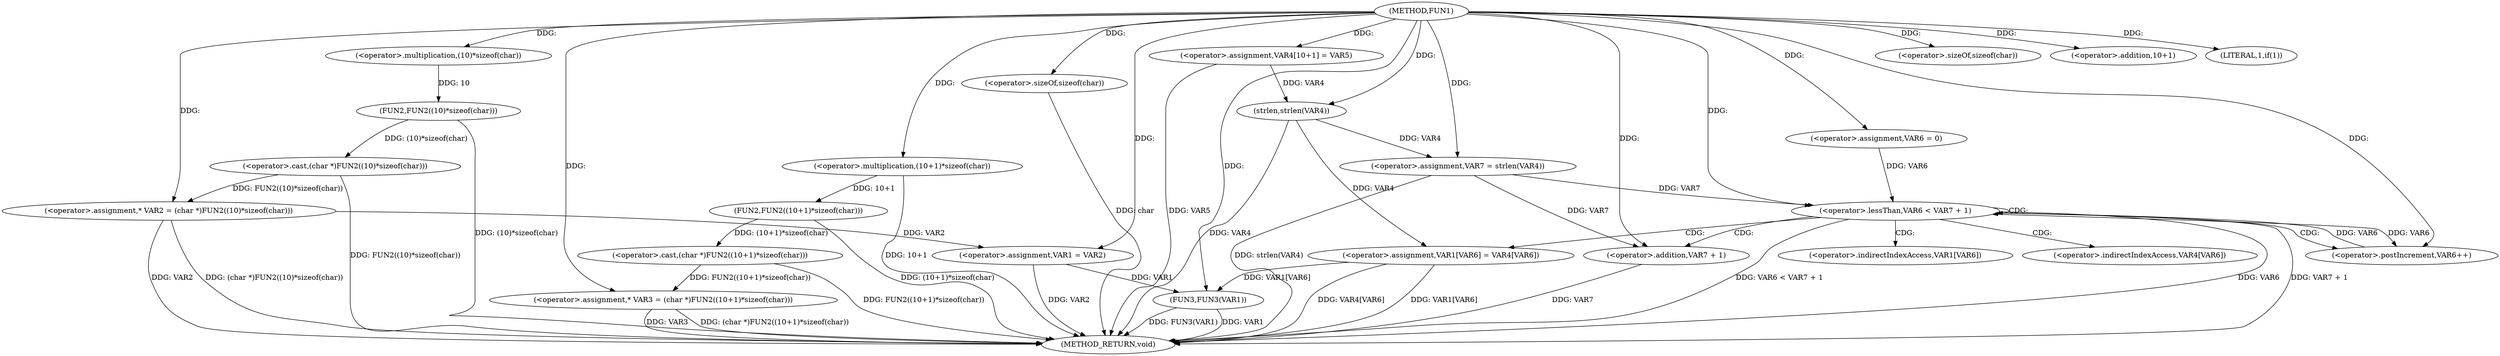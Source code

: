 digraph FUN1 {  
"1000100" [label = "(METHOD,FUN1)" ]
"1000163" [label = "(METHOD_RETURN,void)" ]
"1000104" [label = "(<operator>.assignment,* VAR2 = (char *)FUN2((10)*sizeof(char)))" ]
"1000106" [label = "(<operator>.cast,(char *)FUN2((10)*sizeof(char)))" ]
"1000108" [label = "(FUN2,FUN2((10)*sizeof(char)))" ]
"1000109" [label = "(<operator>.multiplication,(10)*sizeof(char))" ]
"1000111" [label = "(<operator>.sizeOf,sizeof(char))" ]
"1000114" [label = "(<operator>.assignment,* VAR3 = (char *)FUN2((10+1)*sizeof(char)))" ]
"1000116" [label = "(<operator>.cast,(char *)FUN2((10+1)*sizeof(char)))" ]
"1000118" [label = "(FUN2,FUN2((10+1)*sizeof(char)))" ]
"1000119" [label = "(<operator>.multiplication,(10+1)*sizeof(char))" ]
"1000120" [label = "(<operator>.addition,10+1)" ]
"1000123" [label = "(<operator>.sizeOf,sizeof(char))" ]
"1000126" [label = "(LITERAL,1,if(1))" ]
"1000128" [label = "(<operator>.assignment,VAR1 = VAR2)" ]
"1000133" [label = "(<operator>.assignment,VAR4[10+1] = VAR5)" ]
"1000138" [label = "(<operator>.assignment,VAR7 = strlen(VAR4))" ]
"1000140" [label = "(strlen,strlen(VAR4))" ]
"1000143" [label = "(<operator>.assignment,VAR6 = 0)" ]
"1000146" [label = "(<operator>.lessThan,VAR6 < VAR7 + 1)" ]
"1000148" [label = "(<operator>.addition,VAR7 + 1)" ]
"1000151" [label = "(<operator>.postIncrement,VAR6++)" ]
"1000154" [label = "(<operator>.assignment,VAR1[VAR6] = VAR4[VAR6])" ]
"1000161" [label = "(FUN3,FUN3(VAR1))" ]
"1000155" [label = "(<operator>.indirectIndexAccess,VAR1[VAR6])" ]
"1000158" [label = "(<operator>.indirectIndexAccess,VAR4[VAR6])" ]
  "1000128" -> "1000163"  [ label = "DDG: VAR2"] 
  "1000106" -> "1000163"  [ label = "DDG: FUN2((10)*sizeof(char))"] 
  "1000104" -> "1000163"  [ label = "DDG: VAR2"] 
  "1000138" -> "1000163"  [ label = "DDG: strlen(VAR4)"] 
  "1000114" -> "1000163"  [ label = "DDG: VAR3"] 
  "1000116" -> "1000163"  [ label = "DDG: FUN2((10+1)*sizeof(char))"] 
  "1000118" -> "1000163"  [ label = "DDG: (10+1)*sizeof(char)"] 
  "1000123" -> "1000163"  [ label = "DDG: char"] 
  "1000140" -> "1000163"  [ label = "DDG: VAR4"] 
  "1000154" -> "1000163"  [ label = "DDG: VAR1[VAR6]"] 
  "1000154" -> "1000163"  [ label = "DDG: VAR4[VAR6]"] 
  "1000148" -> "1000163"  [ label = "DDG: VAR7"] 
  "1000146" -> "1000163"  [ label = "DDG: VAR7 + 1"] 
  "1000133" -> "1000163"  [ label = "DDG: VAR5"] 
  "1000119" -> "1000163"  [ label = "DDG: 10+1"] 
  "1000161" -> "1000163"  [ label = "DDG: VAR1"] 
  "1000146" -> "1000163"  [ label = "DDG: VAR6 < VAR7 + 1"] 
  "1000146" -> "1000163"  [ label = "DDG: VAR6"] 
  "1000161" -> "1000163"  [ label = "DDG: FUN3(VAR1)"] 
  "1000114" -> "1000163"  [ label = "DDG: (char *)FUN2((10+1)*sizeof(char))"] 
  "1000104" -> "1000163"  [ label = "DDG: (char *)FUN2((10)*sizeof(char))"] 
  "1000108" -> "1000163"  [ label = "DDG: (10)*sizeof(char)"] 
  "1000106" -> "1000104"  [ label = "DDG: FUN2((10)*sizeof(char))"] 
  "1000100" -> "1000104"  [ label = "DDG: "] 
  "1000108" -> "1000106"  [ label = "DDG: (10)*sizeof(char)"] 
  "1000109" -> "1000108"  [ label = "DDG: 10"] 
  "1000100" -> "1000109"  [ label = "DDG: "] 
  "1000100" -> "1000111"  [ label = "DDG: "] 
  "1000116" -> "1000114"  [ label = "DDG: FUN2((10+1)*sizeof(char))"] 
  "1000100" -> "1000114"  [ label = "DDG: "] 
  "1000118" -> "1000116"  [ label = "DDG: (10+1)*sizeof(char)"] 
  "1000119" -> "1000118"  [ label = "DDG: 10+1"] 
  "1000100" -> "1000119"  [ label = "DDG: "] 
  "1000100" -> "1000120"  [ label = "DDG: "] 
  "1000100" -> "1000123"  [ label = "DDG: "] 
  "1000100" -> "1000126"  [ label = "DDG: "] 
  "1000104" -> "1000128"  [ label = "DDG: VAR2"] 
  "1000100" -> "1000128"  [ label = "DDG: "] 
  "1000100" -> "1000133"  [ label = "DDG: "] 
  "1000140" -> "1000138"  [ label = "DDG: VAR4"] 
  "1000100" -> "1000138"  [ label = "DDG: "] 
  "1000133" -> "1000140"  [ label = "DDG: VAR4"] 
  "1000100" -> "1000140"  [ label = "DDG: "] 
  "1000100" -> "1000143"  [ label = "DDG: "] 
  "1000151" -> "1000146"  [ label = "DDG: VAR6"] 
  "1000143" -> "1000146"  [ label = "DDG: VAR6"] 
  "1000100" -> "1000146"  [ label = "DDG: "] 
  "1000138" -> "1000146"  [ label = "DDG: VAR7"] 
  "1000138" -> "1000148"  [ label = "DDG: VAR7"] 
  "1000100" -> "1000148"  [ label = "DDG: "] 
  "1000146" -> "1000151"  [ label = "DDG: VAR6"] 
  "1000100" -> "1000151"  [ label = "DDG: "] 
  "1000140" -> "1000154"  [ label = "DDG: VAR4"] 
  "1000128" -> "1000161"  [ label = "DDG: VAR1"] 
  "1000154" -> "1000161"  [ label = "DDG: VAR1[VAR6]"] 
  "1000100" -> "1000161"  [ label = "DDG: "] 
  "1000146" -> "1000155"  [ label = "CDG: "] 
  "1000146" -> "1000154"  [ label = "CDG: "] 
  "1000146" -> "1000151"  [ label = "CDG: "] 
  "1000146" -> "1000148"  [ label = "CDG: "] 
  "1000146" -> "1000146"  [ label = "CDG: "] 
  "1000146" -> "1000158"  [ label = "CDG: "] 
}

